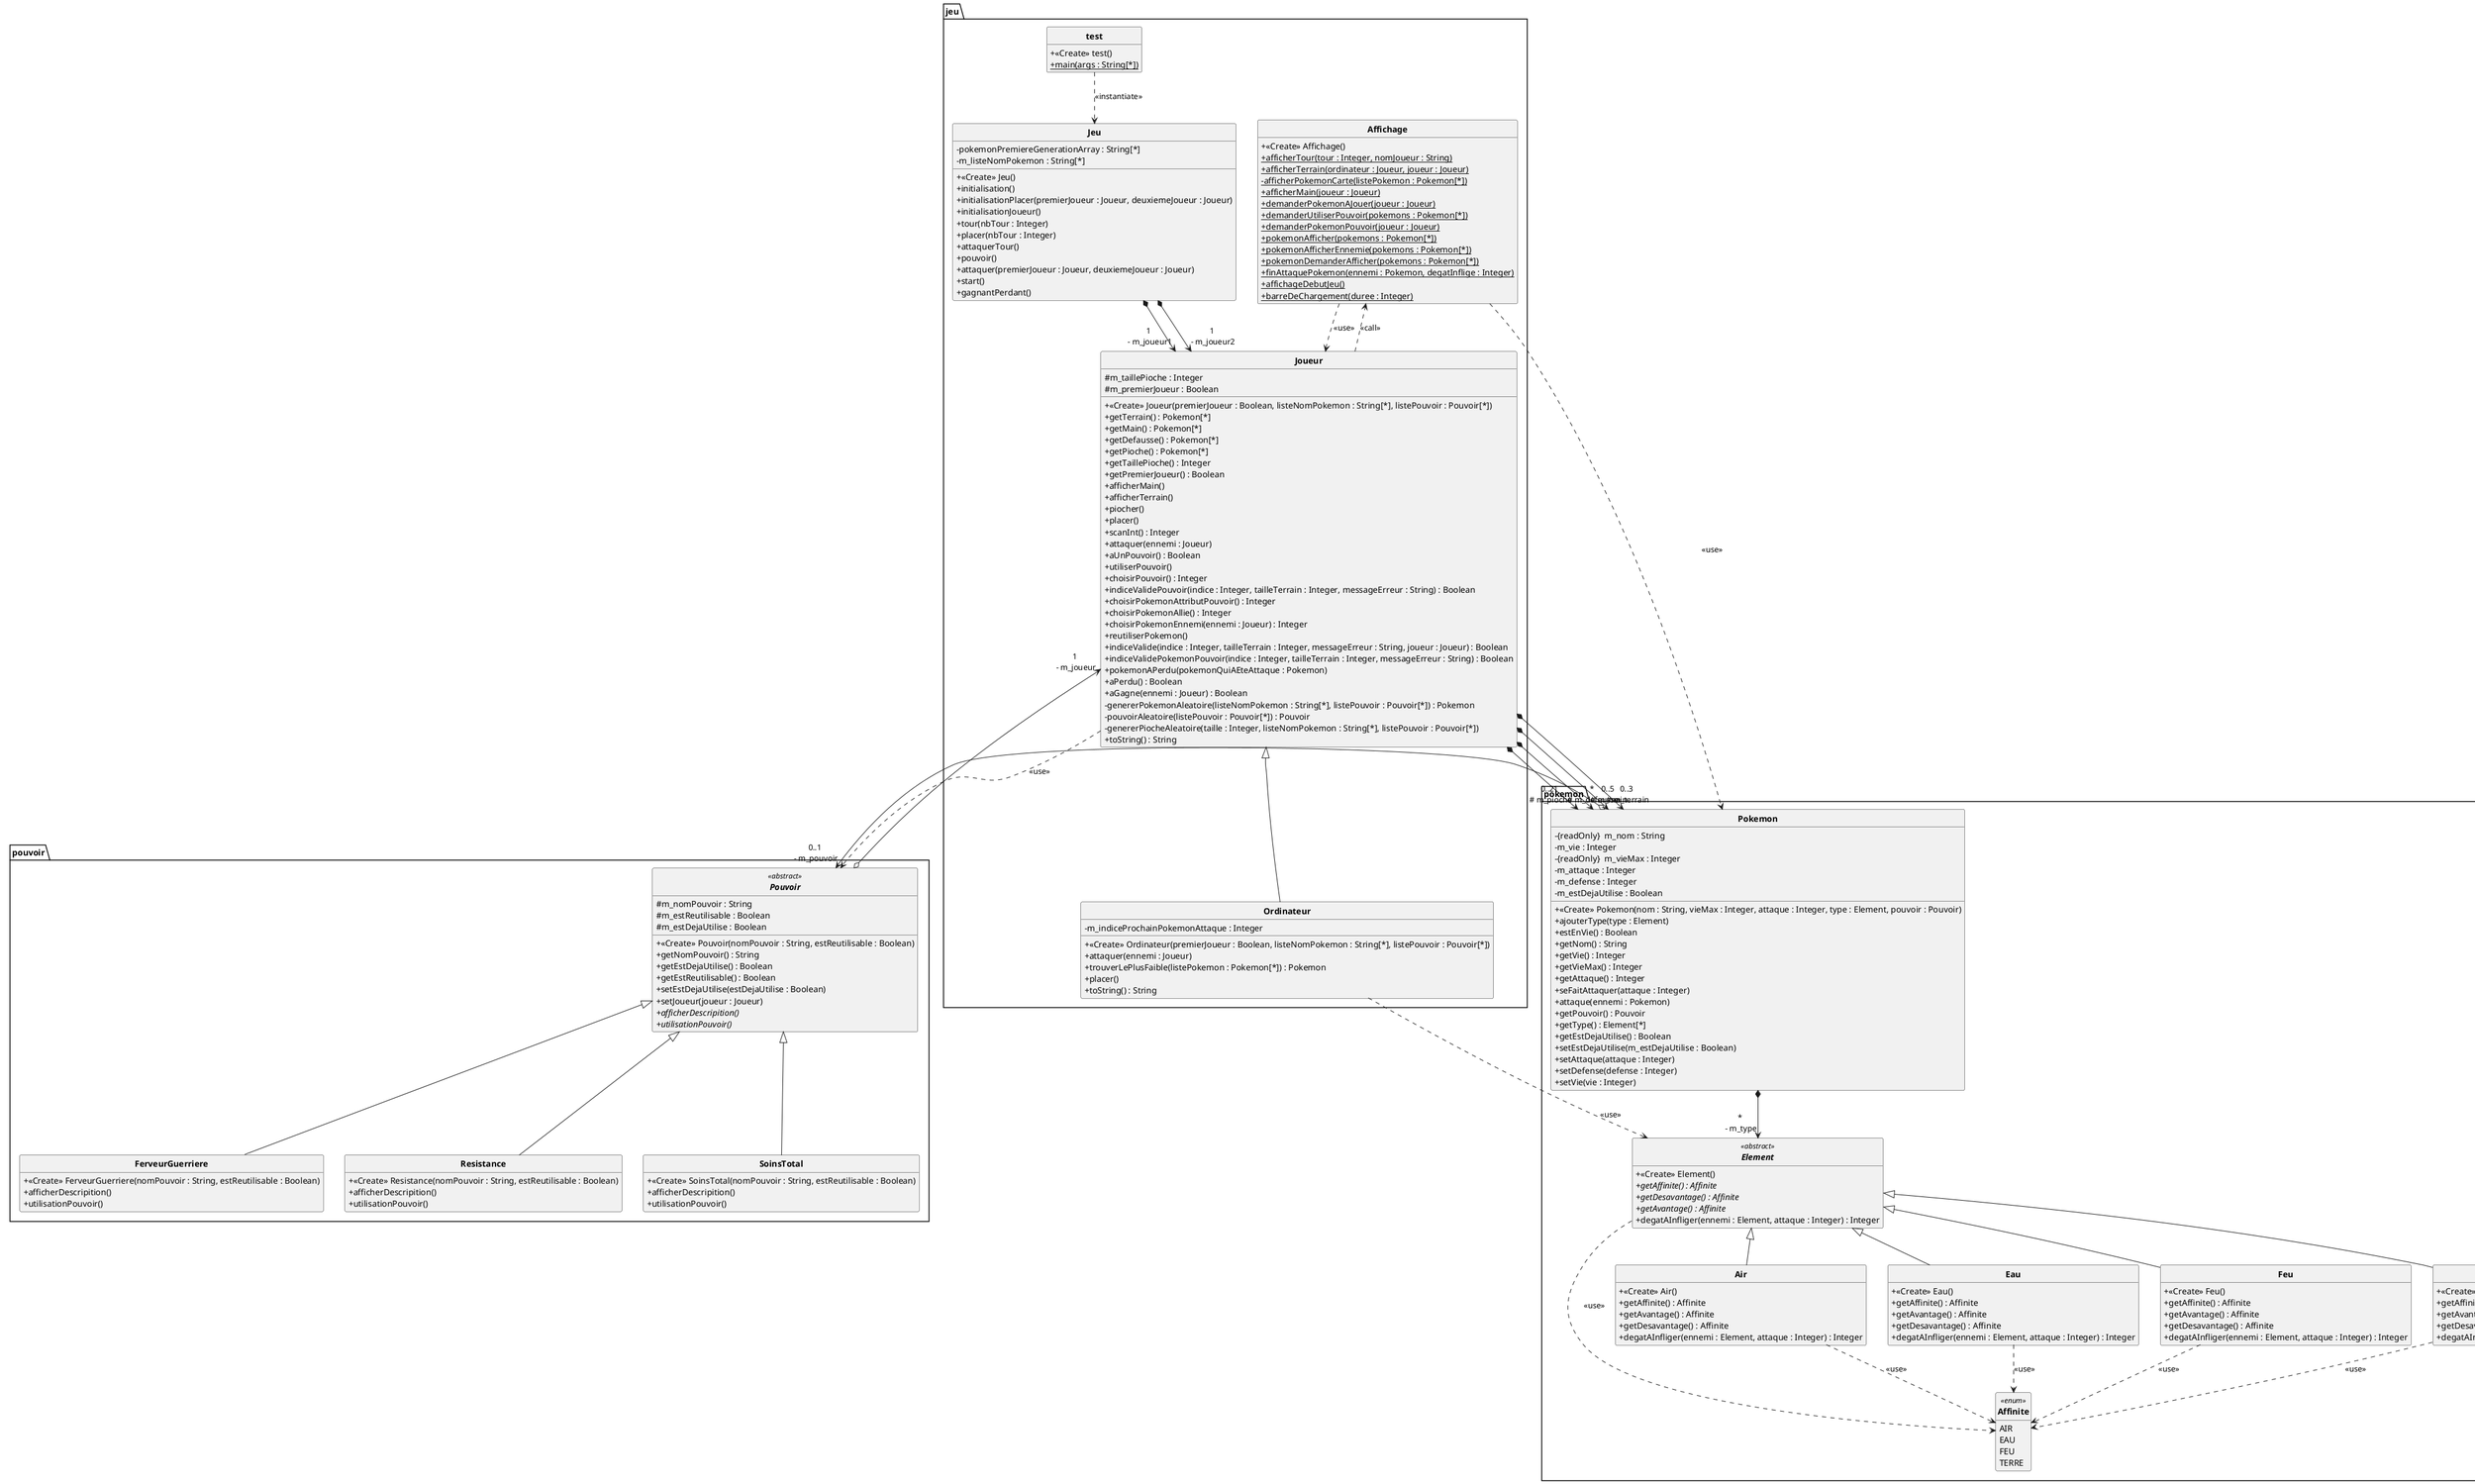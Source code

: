 @startuml
'https://plantuml.com/class-diagram
skinparam classAttributeIconSize 0 
skinparam classFontStyle Bold
skinparam style strictuml
hide empty members

package jeu
{
    class Affichage
    {
         + <<Create>> Affichage()
         + {static} afficherTour(tour : Integer, nomJoueur : String)
         + {static} afficherTerrain(ordinateur : Joueur, joueur : Joueur)
         - {static} afficherPokemonCarte(listePokemon : Pokemon[*])
         + {static} afficherMain(joueur : Joueur)
         + {static} demanderPokemonAJouer(joueur : Joueur)
         + {static} demanderUtiliserPouvoir(pokemons : Pokemon[*])
         + {static} demanderPokemonPouvoir(joueur : Joueur)
         + {static} pokemonAfficher(pokemons : Pokemon[*])
         + {static} pokemonAfficherEnnemie(pokemons : Pokemon[*])
         + {static} pokemonDemanderAfficher(pokemons : Pokemon[*])
         + {static} finAttaquePokemon(ennemi : Pokemon, degatInflige : Integer)
         + {static} affichageDebutJeu()
         + {static} barreDeChargement(duree : Integer)
    }

    class Jeu
    {
         -  pokemonPremiereGenerationArray : String[*]
         -  m_listeNomPokemon : String[*]
         + <<Create>> Jeu()
         + initialisation()
         + initialisationPlacer(premierJoueur : Joueur, deuxiemeJoueur : Joueur)
         + initialisationJoueur()
         + tour(nbTour : Integer)
         + placer(nbTour : Integer)
         + attaquerTour()
         + pouvoir()
         + attaquer(premierJoueur : Joueur, deuxiemeJoueur : Joueur)
         + start()
         + gagnantPerdant()
    }

    class Joueur
    {
         #  m_taillePioche : Integer
         #  m_premierJoueur : Boolean
         + <<Create>> Joueur(premierJoueur : Boolean, listeNomPokemon : String[*], listePouvoir : Pouvoir[*])
         + getTerrain() : Pokemon[*]
         + getMain() : Pokemon[*]
         + getDefausse() : Pokemon[*]
         + getPioche() : Pokemon[*]
         + getTaillePioche() : Integer
         + getPremierJoueur() : Boolean
         + afficherMain()
         + afficherTerrain()
         + piocher()
         + placer()
         + scanInt() : Integer
         + attaquer(ennemi : Joueur)
         + aUnPouvoir() : Boolean
         + utiliserPouvoir()
         + choisirPouvoir() : Integer
         + indiceValidePouvoir(indice : Integer, tailleTerrain : Integer, messageErreur : String) : Boolean
         + choisirPokemonAttributPouvoir() : Integer
         + choisirPokemonAllie() : Integer
         + choisirPokemonEnnemi(ennemi : Joueur) : Integer
         + reutiliserPokemon()
         + indiceValide(indice : Integer, tailleTerrain : Integer, messageErreur : String, joueur : Joueur) : Boolean
         + indiceValidePokemonPouvoir(indice : Integer, tailleTerrain : Integer, messageErreur : String) : Boolean
         + pokemonAPerdu(pokemonQuiAEteAttaque : Pokemon)
         + aPerdu() : Boolean
         + aGagne(ennemi : Joueur) : Boolean
         - genererPokemonAleatoire(listeNomPokemon : String[*], listePouvoir : Pouvoir[*]) : Pokemon
         - pouvoirAleatoire(listePouvoir : Pouvoir[*]) : Pouvoir
         - genererPiocheAleatoire(taille : Integer, listeNomPokemon : String[*], listePouvoir : Pouvoir[*])
         + toString() : String
    }

    class Ordinateur extends Joueur
    {
         -  m_indiceProchainPokemonAttaque : Integer
         + <<Create>> Ordinateur(premierJoueur : Boolean, listeNomPokemon : String[*], listePouvoir : Pouvoir[*])
         + attaquer(ennemi : Joueur)
         + trouverLePlusFaible(listePokemon : Pokemon[*]) : Pokemon
         + placer()
         + toString() : String
    }

    class test
    {
        + <<Create>> test()
        + {static} main(args : String[*])
    }
}

package pokemon
{
    enum Affinite <<enum>>
    {
        AIR
        EAU
        FEU
        TERRE
    }
    class Air extends Element
    {
         + <<Create>> Air()
         + getAffinite() : Affinite
         + getAvantage() : Affinite
         + getDesavantage() : Affinite
         + degatAInfliger(ennemi : Element, attaque : Integer) : Integer
    }
    class Eau extends Element
    {
         + <<Create>> Eau()
         + getAffinite() : Affinite
         + getAvantage() : Affinite
         + getDesavantage() : Affinite
         + degatAInfliger(ennemi : Element, attaque : Integer) : Integer
    }
    abstract class Element <<abstract>>
    {
         + <<Create>> Element()
         + {abstract} getAffinite() : Affinite
         + {abstract} getDesavantage() : Affinite
         + {abstract} getAvantage() : Affinite
         + degatAInfliger(ennemi : Element, attaque : Integer) : Integer
    }
    class Feu extends Element
    {
         + <<Create>> Feu()
         + getAffinite() : Affinite
         + getAvantage() : Affinite
         + getDesavantage() : Affinite
         + degatAInfliger(ennemi : Element, attaque : Integer) : Integer
    }
    class Pokemon
    {
         - {readOnly}  m_nom : String
         -  m_vie : Integer
         - {readOnly}  m_vieMax : Integer
         -  m_attaque : Integer
         -  m_defense : Integer
         -  m_estDejaUtilise : Boolean
         + <<Create>> Pokemon(nom : String, vieMax : Integer, attaque : Integer, type : Element, pouvoir : Pouvoir)
         + ajouterType(type : Element)
         + estEnVie() : Boolean
         + getNom() : String
         + getVie() : Integer
         + getVieMax() : Integer
         + getAttaque() : Integer
         + seFaitAttaquer(attaque : Integer)
         + attaque(ennemi : Pokemon)
         + getPouvoir() : Pouvoir
         + getType() : Element[*]
         + getEstDejaUtilise() : Boolean
         + setEstDejaUtilise(m_estDejaUtilise : Boolean)
         + setAttaque(attaque : Integer)
         + setDefense(defense : Integer)
         + setVie(vie : Integer)
    }
    class Terre extends Element
    {
         + <<Create>> Terre()
         + getAffinite() : Affinite
         + getAvantage() : Affinite
         + getDesavantage() : Affinite
         + degatAInfliger(ennemi : Element, attaque : Integer) : Integer
    }
}

package pouvoir
{
    class FerveurGuerriere extends Pouvoir
    {
        + <<Create>> FerveurGuerriere(nomPouvoir : String, estReutilisable : Boolean)
        + afficherDescripition()
        + utilisationPouvoir()
    }
    abstract class Pouvoir <<abstract>>
    {
        #  m_nomPouvoir : String
        #  m_estReutilisable : Boolean
        #  m_estDejaUtilise : Boolean
        + <<Create>> Pouvoir(nomPouvoir : String, estReutilisable : Boolean)
        + getNomPouvoir() : String
        + getEstDejaUtilise() : Boolean
        + getEstReutilisable() : Boolean
        + setEstDejaUtilise(estDejaUtilise : Boolean)
        + setJoueur(joueur : Joueur)
        + {abstract} afficherDescripition()
        + {abstract} utilisationPouvoir()
    }
    class Resistance extends Pouvoir
    {
        + <<Create>> Resistance(nomPouvoir : String, estReutilisable : Boolean)
        + afficherDescripition()
        + utilisationPouvoir()
    }
    class SoinsTotal extends Pouvoir
    {
        + <<Create>> SoinsTotal(nomPouvoir : String, estReutilisable : Boolean)
        + afficherDescripition()
        + utilisationPouvoir()
    }
}
Ordinateur ...> Element : <<use>>

Jeu *--> "1\n - m_joueur1"Joueur
Jeu *--> "1\n - m_joueur2"Joueur

Joueur *--> "0..21\n # m_pioche" Pokemon
Joueur *--> "0..5\n # m_main" Pokemon
Joueur *--> "0..3\n # m_terrain" Pokemon
Joueur *--> "*\n # m_defausse" Pokemon
Joueur ..> Affichage : <<call>>
Joueur ..> Pouvoir : <<use>>

Pouvoir o--> "1\n - m_joueur"Joueur


Pokemon *--> "*\n - m_type" Element
Element ..> Affinite : <<use>>
Air ..> Affinite : <<use>>
Eau ..> Affinite : <<use>>
Feu ..> Affinite : <<use>>
Terre ..> Affinite : <<use>>

Pokemon o--> "0..1\n - m_pouvoir"Pouvoir

Affichage ..> Joueur : <<use>>
Affichage ..> Pokemon : <<use>>
test ..> Jeu : <<instantiate>>

@enduml